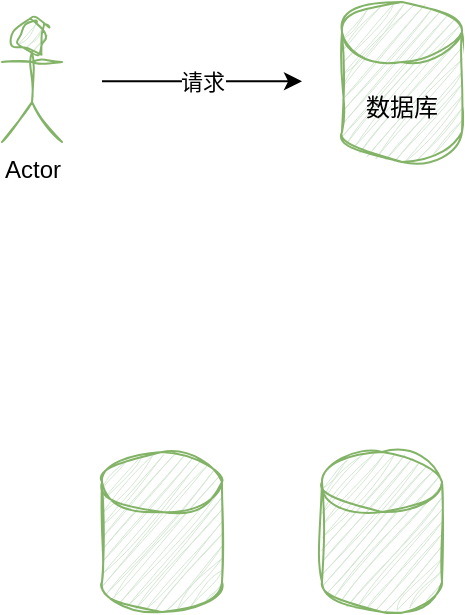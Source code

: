 <mxfile version="24.7.6">
  <diagram name="第 1 页" id="A_QIarBcYK2Ss2AhLEnn">
    <mxGraphModel dx="951" dy="499" grid="1" gridSize="10" guides="1" tooltips="1" connect="1" arrows="1" fold="1" page="1" pageScale="1" pageWidth="827" pageHeight="1169" math="0" shadow="0">
      <root>
        <mxCell id="0" />
        <mxCell id="1" parent="0" />
        <mxCell id="zw5MO9swSgtGFWgh9qfE-1" value="Actor" style="shape=umlActor;verticalLabelPosition=bottom;verticalAlign=top;html=1;outlineConnect=0;rounded=0;sketch=1;curveFitting=1;jiggle=2;fillColor=#d5e8d4;strokeColor=#82b366;" vertex="1" parent="1">
          <mxGeometry x="230" y="370" width="30" height="60" as="geometry" />
        </mxCell>
        <UserObject label="数据库" tooltip="数据库" id="zw5MO9swSgtGFWgh9qfE-2">
          <mxCell style="shape=cylinder3;whiteSpace=wrap;html=1;boundedLbl=1;backgroundOutline=1;size=15;noLabel=0;rounded=0;sketch=1;curveFitting=1;jiggle=2;fillColor=#d5e8d4;strokeColor=#82b366;" vertex="1" parent="1">
            <mxGeometry x="400" y="360" width="60" height="80" as="geometry" />
          </mxCell>
        </UserObject>
        <mxCell id="zw5MO9swSgtGFWgh9qfE-3" value="" style="shape=cylinder3;whiteSpace=wrap;html=1;boundedLbl=1;backgroundOutline=1;size=15;rounded=0;fillColor=#d5e8d4;sketch=1;curveFitting=1;jiggle=2;strokeColor=#82b366;" vertex="1" parent="1">
          <mxGeometry x="280" y="585" width="60" height="80" as="geometry" />
        </mxCell>
        <mxCell id="zw5MO9swSgtGFWgh9qfE-5" value="" style="shape=cylinder3;whiteSpace=wrap;html=1;boundedLbl=1;backgroundOutline=1;size=15;sketch=1;curveFitting=1;jiggle=2;fillColor=#d5e8d4;strokeColor=#82b366;" vertex="1" parent="1">
          <mxGeometry x="390" y="585" width="60" height="80" as="geometry" />
        </mxCell>
        <mxCell id="zw5MO9swSgtGFWgh9qfE-10" value="" style="endArrow=classic;html=1;rounded=0;" edge="1" parent="1">
          <mxGeometry relative="1" as="geometry">
            <mxPoint x="280" y="399.67" as="sourcePoint" />
            <mxPoint x="380" y="399.67" as="targetPoint" />
            <Array as="points">
              <mxPoint x="330" y="399.67" />
            </Array>
          </mxGeometry>
        </mxCell>
        <mxCell id="zw5MO9swSgtGFWgh9qfE-11" value="请求" style="edgeLabel;resizable=0;html=1;;align=center;verticalAlign=middle;" connectable="0" vertex="1" parent="zw5MO9swSgtGFWgh9qfE-10">
          <mxGeometry relative="1" as="geometry" />
        </mxCell>
      </root>
    </mxGraphModel>
  </diagram>
</mxfile>
